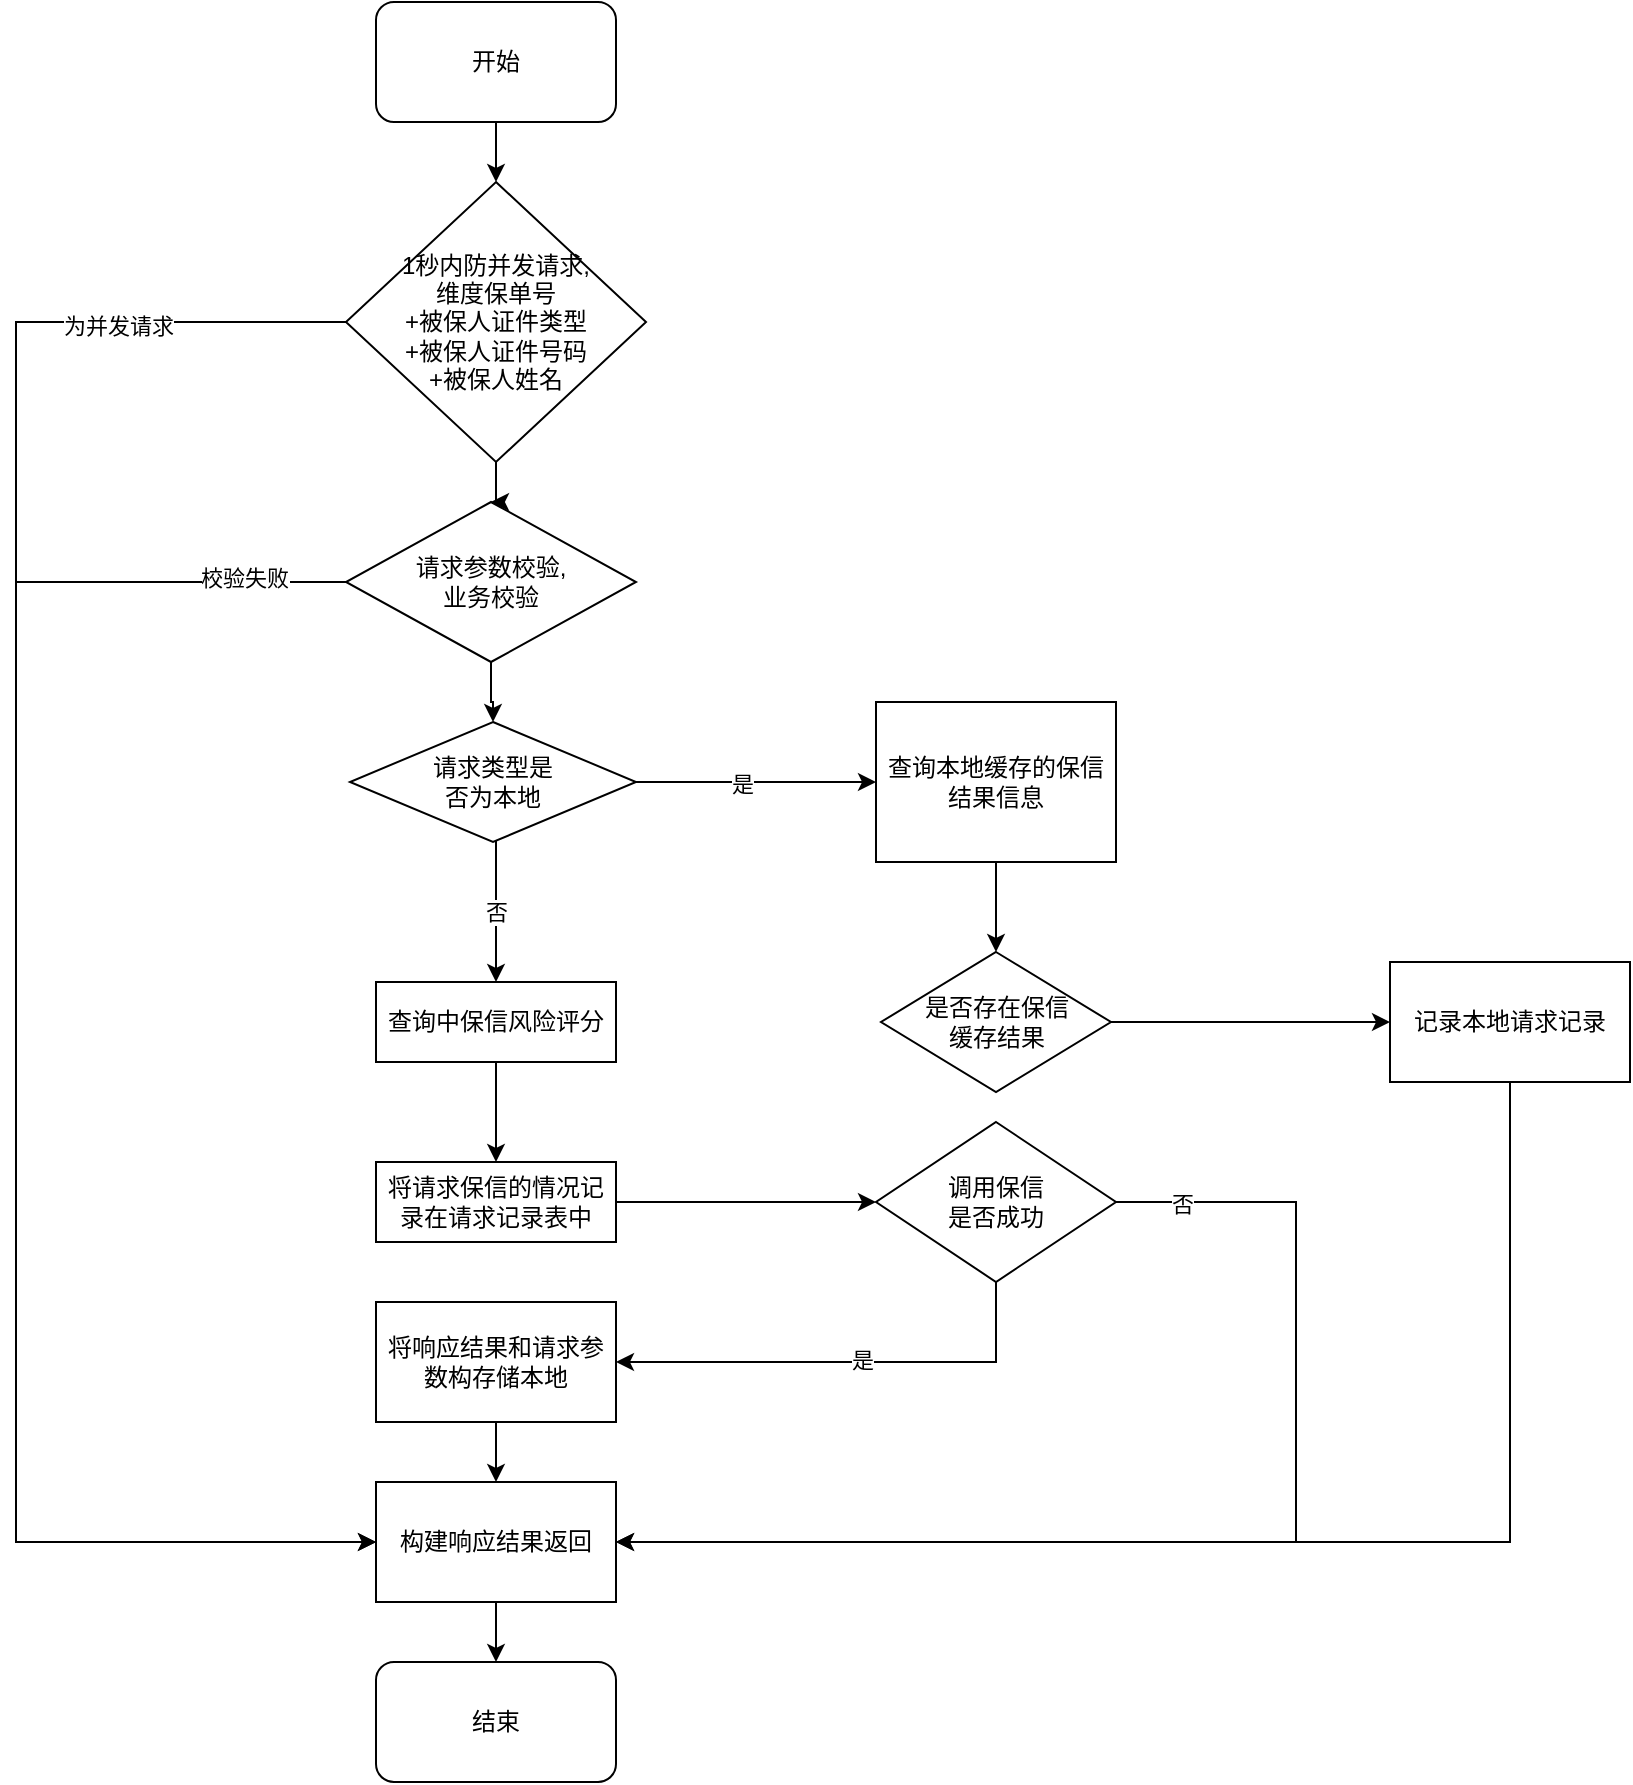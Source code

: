 <mxfile version="14.1.1" type="github">
  <diagram id="OkToor3p_a9JX9H7q4LB" name="Page-1">
    <mxGraphModel dx="1422" dy="916" grid="1" gridSize="10" guides="1" tooltips="1" connect="1" arrows="1" fold="1" page="1" pageScale="1" pageWidth="827" pageHeight="1169" math="0" shadow="0">
      <root>
        <mxCell id="0" />
        <mxCell id="1" parent="0" />
        <mxCell id="X47rCoZSOi3E07PnV_H9-16" style="edgeStyle=orthogonalEdgeStyle;rounded=0;orthogonalLoop=1;jettySize=auto;html=1;entryX=0.5;entryY=0;entryDx=0;entryDy=0;" edge="1" parent="1" source="X47rCoZSOi3E07PnV_H9-1" target="X47rCoZSOi3E07PnV_H9-4">
          <mxGeometry relative="1" as="geometry" />
        </mxCell>
        <mxCell id="X47rCoZSOi3E07PnV_H9-1" value="开始" style="rounded=1;whiteSpace=wrap;html=1;" vertex="1" parent="1">
          <mxGeometry x="320" y="40" width="120" height="60" as="geometry" />
        </mxCell>
        <mxCell id="X47rCoZSOi3E07PnV_H9-17" style="edgeStyle=orthogonalEdgeStyle;rounded=0;orthogonalLoop=1;jettySize=auto;html=1;entryX=0.5;entryY=0;entryDx=0;entryDy=0;" edge="1" parent="1" source="X47rCoZSOi3E07PnV_H9-4" target="X47rCoZSOi3E07PnV_H9-5">
          <mxGeometry relative="1" as="geometry" />
        </mxCell>
        <mxCell id="X47rCoZSOi3E07PnV_H9-39" style="edgeStyle=orthogonalEdgeStyle;rounded=0;orthogonalLoop=1;jettySize=auto;html=1;entryX=0;entryY=0.5;entryDx=0;entryDy=0;" edge="1" parent="1" source="X47rCoZSOi3E07PnV_H9-4" target="X47rCoZSOi3E07PnV_H9-36">
          <mxGeometry relative="1" as="geometry">
            <mxPoint x="170" y="600" as="targetPoint" />
            <Array as="points">
              <mxPoint x="140" y="200" />
              <mxPoint x="140" y="810" />
            </Array>
          </mxGeometry>
        </mxCell>
        <mxCell id="X47rCoZSOi3E07PnV_H9-40" value="为并发请求" style="edgeLabel;html=1;align=center;verticalAlign=middle;resizable=0;points=[];" vertex="1" connectable="0" parent="X47rCoZSOi3E07PnV_H9-39">
          <mxGeometry x="-0.761" y="2" relative="1" as="geometry">
            <mxPoint as="offset" />
          </mxGeometry>
        </mxCell>
        <mxCell id="X47rCoZSOi3E07PnV_H9-4" value="&lt;span&gt;1秒内防并发请求,&lt;br&gt;维度保单号&lt;br&gt;+被保人证件类型&lt;br&gt;+被保人证件号码&lt;br&gt;+被保人姓名&lt;/span&gt;" style="rhombus;whiteSpace=wrap;html=1;" vertex="1" parent="1">
          <mxGeometry x="305" y="130" width="150" height="140" as="geometry" />
        </mxCell>
        <mxCell id="X47rCoZSOi3E07PnV_H9-18" style="edgeStyle=orthogonalEdgeStyle;rounded=0;orthogonalLoop=1;jettySize=auto;html=1;entryX=0.5;entryY=0;entryDx=0;entryDy=0;" edge="1" parent="1" source="X47rCoZSOi3E07PnV_H9-5" target="X47rCoZSOi3E07PnV_H9-7">
          <mxGeometry relative="1" as="geometry" />
        </mxCell>
        <mxCell id="X47rCoZSOi3E07PnV_H9-41" style="edgeStyle=orthogonalEdgeStyle;rounded=0;orthogonalLoop=1;jettySize=auto;html=1;" edge="1" parent="1" source="X47rCoZSOi3E07PnV_H9-5">
          <mxGeometry relative="1" as="geometry">
            <mxPoint x="320" y="810" as="targetPoint" />
            <Array as="points">
              <mxPoint x="140" y="330" />
              <mxPoint x="140" y="810" />
            </Array>
          </mxGeometry>
        </mxCell>
        <mxCell id="X47rCoZSOi3E07PnV_H9-42" value="校验失败" style="edgeLabel;html=1;align=center;verticalAlign=middle;resizable=0;points=[];" vertex="1" connectable="0" parent="X47rCoZSOi3E07PnV_H9-41">
          <mxGeometry x="-0.876" y="-2" relative="1" as="geometry">
            <mxPoint as="offset" />
          </mxGeometry>
        </mxCell>
        <mxCell id="X47rCoZSOi3E07PnV_H9-5" value="请求参数校验,&lt;br&gt;业务校验" style="rhombus;whiteSpace=wrap;html=1;" vertex="1" parent="1">
          <mxGeometry x="305" y="290" width="145" height="80" as="geometry" />
        </mxCell>
        <mxCell id="X47rCoZSOi3E07PnV_H9-19" style="edgeStyle=orthogonalEdgeStyle;rounded=0;orthogonalLoop=1;jettySize=auto;html=1;entryX=0;entryY=0.5;entryDx=0;entryDy=0;" edge="1" parent="1" source="X47rCoZSOi3E07PnV_H9-7" target="X47rCoZSOi3E07PnV_H9-8">
          <mxGeometry relative="1" as="geometry" />
        </mxCell>
        <mxCell id="X47rCoZSOi3E07PnV_H9-20" value="是" style="edgeLabel;html=1;align=center;verticalAlign=middle;resizable=0;points=[];" vertex="1" connectable="0" parent="X47rCoZSOi3E07PnV_H9-19">
          <mxGeometry x="-0.135" y="-1" relative="1" as="geometry">
            <mxPoint x="1" as="offset" />
          </mxGeometry>
        </mxCell>
        <mxCell id="X47rCoZSOi3E07PnV_H9-28" value="否" style="edgeStyle=orthogonalEdgeStyle;rounded=0;orthogonalLoop=1;jettySize=auto;html=1;entryX=0.5;entryY=0;entryDx=0;entryDy=0;" edge="1" parent="1" source="X47rCoZSOi3E07PnV_H9-7" target="X47rCoZSOi3E07PnV_H9-10">
          <mxGeometry relative="1" as="geometry">
            <Array as="points">
              <mxPoint x="380" y="490" />
              <mxPoint x="380" y="490" />
            </Array>
          </mxGeometry>
        </mxCell>
        <mxCell id="X47rCoZSOi3E07PnV_H9-7" value="请求类型是&lt;br&gt;否为本地" style="rhombus;whiteSpace=wrap;html=1;" vertex="1" parent="1">
          <mxGeometry x="307" y="400" width="143" height="60" as="geometry" />
        </mxCell>
        <mxCell id="X47rCoZSOi3E07PnV_H9-21" style="edgeStyle=orthogonalEdgeStyle;rounded=0;orthogonalLoop=1;jettySize=auto;html=1;entryX=0.5;entryY=0;entryDx=0;entryDy=0;" edge="1" parent="1" source="X47rCoZSOi3E07PnV_H9-8" target="X47rCoZSOi3E07PnV_H9-11">
          <mxGeometry relative="1" as="geometry" />
        </mxCell>
        <mxCell id="X47rCoZSOi3E07PnV_H9-8" value="查询本地缓存的保信结果信息" style="rounded=0;whiteSpace=wrap;html=1;" vertex="1" parent="1">
          <mxGeometry x="570" y="390" width="120" height="80" as="geometry" />
        </mxCell>
        <mxCell id="X47rCoZSOi3E07PnV_H9-30" style="edgeStyle=orthogonalEdgeStyle;rounded=0;orthogonalLoop=1;jettySize=auto;html=1;entryX=0.5;entryY=0;entryDx=0;entryDy=0;" edge="1" parent="1" source="X47rCoZSOi3E07PnV_H9-10" target="X47rCoZSOi3E07PnV_H9-14">
          <mxGeometry relative="1" as="geometry" />
        </mxCell>
        <mxCell id="X47rCoZSOi3E07PnV_H9-10" value="查询中保信风险评分" style="rounded=0;whiteSpace=wrap;html=1;" vertex="1" parent="1">
          <mxGeometry x="320" y="530" width="120" height="40" as="geometry" />
        </mxCell>
        <mxCell id="X47rCoZSOi3E07PnV_H9-48" style="edgeStyle=orthogonalEdgeStyle;rounded=0;orthogonalLoop=1;jettySize=auto;html=1;entryX=0;entryY=0.5;entryDx=0;entryDy=0;" edge="1" parent="1" source="X47rCoZSOi3E07PnV_H9-11" target="X47rCoZSOi3E07PnV_H9-47">
          <mxGeometry relative="1" as="geometry" />
        </mxCell>
        <mxCell id="X47rCoZSOi3E07PnV_H9-11" value="是否存在保信&lt;br&gt;缓存结果" style="rhombus;whiteSpace=wrap;html=1;" vertex="1" parent="1">
          <mxGeometry x="572.5" y="515" width="115" height="70" as="geometry" />
        </mxCell>
        <mxCell id="X47rCoZSOi3E07PnV_H9-33" style="edgeStyle=orthogonalEdgeStyle;rounded=0;orthogonalLoop=1;jettySize=auto;html=1;entryX=1;entryY=0.5;entryDx=0;entryDy=0;" edge="1" parent="1" source="X47rCoZSOi3E07PnV_H9-13" target="X47rCoZSOi3E07PnV_H9-15">
          <mxGeometry relative="1" as="geometry">
            <Array as="points">
              <mxPoint x="630" y="720" />
            </Array>
          </mxGeometry>
        </mxCell>
        <mxCell id="X47rCoZSOi3E07PnV_H9-34" value="是" style="edgeLabel;html=1;align=center;verticalAlign=middle;resizable=0;points=[];" vertex="1" connectable="0" parent="X47rCoZSOi3E07PnV_H9-33">
          <mxGeometry x="-0.07" y="-1" relative="1" as="geometry">
            <mxPoint as="offset" />
          </mxGeometry>
        </mxCell>
        <mxCell id="X47rCoZSOi3E07PnV_H9-45" style="edgeStyle=orthogonalEdgeStyle;rounded=0;orthogonalLoop=1;jettySize=auto;html=1;entryX=1;entryY=0.5;entryDx=0;entryDy=0;" edge="1" parent="1" source="X47rCoZSOi3E07PnV_H9-13" target="X47rCoZSOi3E07PnV_H9-36">
          <mxGeometry relative="1" as="geometry">
            <Array as="points">
              <mxPoint x="780" y="640" />
              <mxPoint x="780" y="810" />
            </Array>
          </mxGeometry>
        </mxCell>
        <mxCell id="X47rCoZSOi3E07PnV_H9-46" value="否" style="edgeLabel;html=1;align=center;verticalAlign=middle;resizable=0;points=[];" vertex="1" connectable="0" parent="X47rCoZSOi3E07PnV_H9-45">
          <mxGeometry x="-0.89" y="-1" relative="1" as="geometry">
            <mxPoint as="offset" />
          </mxGeometry>
        </mxCell>
        <mxCell id="X47rCoZSOi3E07PnV_H9-13" value="调用保信&lt;br&gt;是否成功" style="rhombus;whiteSpace=wrap;html=1;" vertex="1" parent="1">
          <mxGeometry x="570" y="600" width="120" height="80" as="geometry" />
        </mxCell>
        <mxCell id="X47rCoZSOi3E07PnV_H9-32" style="edgeStyle=orthogonalEdgeStyle;rounded=0;orthogonalLoop=1;jettySize=auto;html=1;entryX=0;entryY=0.5;entryDx=0;entryDy=0;" edge="1" parent="1" source="X47rCoZSOi3E07PnV_H9-14" target="X47rCoZSOi3E07PnV_H9-13">
          <mxGeometry relative="1" as="geometry" />
        </mxCell>
        <mxCell id="X47rCoZSOi3E07PnV_H9-14" value="将请求保信的情况记录在请求记录表中" style="rounded=0;whiteSpace=wrap;html=1;" vertex="1" parent="1">
          <mxGeometry x="320" y="620" width="120" height="40" as="geometry" />
        </mxCell>
        <mxCell id="X47rCoZSOi3E07PnV_H9-37" style="edgeStyle=orthogonalEdgeStyle;rounded=0;orthogonalLoop=1;jettySize=auto;html=1;" edge="1" parent="1" source="X47rCoZSOi3E07PnV_H9-15" target="X47rCoZSOi3E07PnV_H9-36">
          <mxGeometry relative="1" as="geometry" />
        </mxCell>
        <mxCell id="X47rCoZSOi3E07PnV_H9-15" value="将响应结果和请求参数构存储本地" style="rounded=0;whiteSpace=wrap;html=1;" vertex="1" parent="1">
          <mxGeometry x="320" y="690" width="120" height="60" as="geometry" />
        </mxCell>
        <mxCell id="X47rCoZSOi3E07PnV_H9-35" value="结束" style="rounded=1;whiteSpace=wrap;html=1;" vertex="1" parent="1">
          <mxGeometry x="320" y="870" width="120" height="60" as="geometry" />
        </mxCell>
        <mxCell id="X47rCoZSOi3E07PnV_H9-38" style="edgeStyle=orthogonalEdgeStyle;rounded=0;orthogonalLoop=1;jettySize=auto;html=1;entryX=0.5;entryY=0;entryDx=0;entryDy=0;" edge="1" parent="1" source="X47rCoZSOi3E07PnV_H9-36" target="X47rCoZSOi3E07PnV_H9-35">
          <mxGeometry relative="1" as="geometry" />
        </mxCell>
        <mxCell id="X47rCoZSOi3E07PnV_H9-36" value="构建响应结果返回" style="rounded=0;whiteSpace=wrap;html=1;" vertex="1" parent="1">
          <mxGeometry x="320" y="780" width="120" height="60" as="geometry" />
        </mxCell>
        <mxCell id="X47rCoZSOi3E07PnV_H9-49" style="edgeStyle=orthogonalEdgeStyle;rounded=0;orthogonalLoop=1;jettySize=auto;html=1;entryX=1;entryY=0.5;entryDx=0;entryDy=0;" edge="1" parent="1" source="X47rCoZSOi3E07PnV_H9-47" target="X47rCoZSOi3E07PnV_H9-36">
          <mxGeometry relative="1" as="geometry">
            <Array as="points">
              <mxPoint x="887" y="810" />
            </Array>
          </mxGeometry>
        </mxCell>
        <mxCell id="X47rCoZSOi3E07PnV_H9-47" value="记录本地请求记录" style="rounded=0;whiteSpace=wrap;html=1;" vertex="1" parent="1">
          <mxGeometry x="827" y="520" width="120" height="60" as="geometry" />
        </mxCell>
      </root>
    </mxGraphModel>
  </diagram>
</mxfile>
